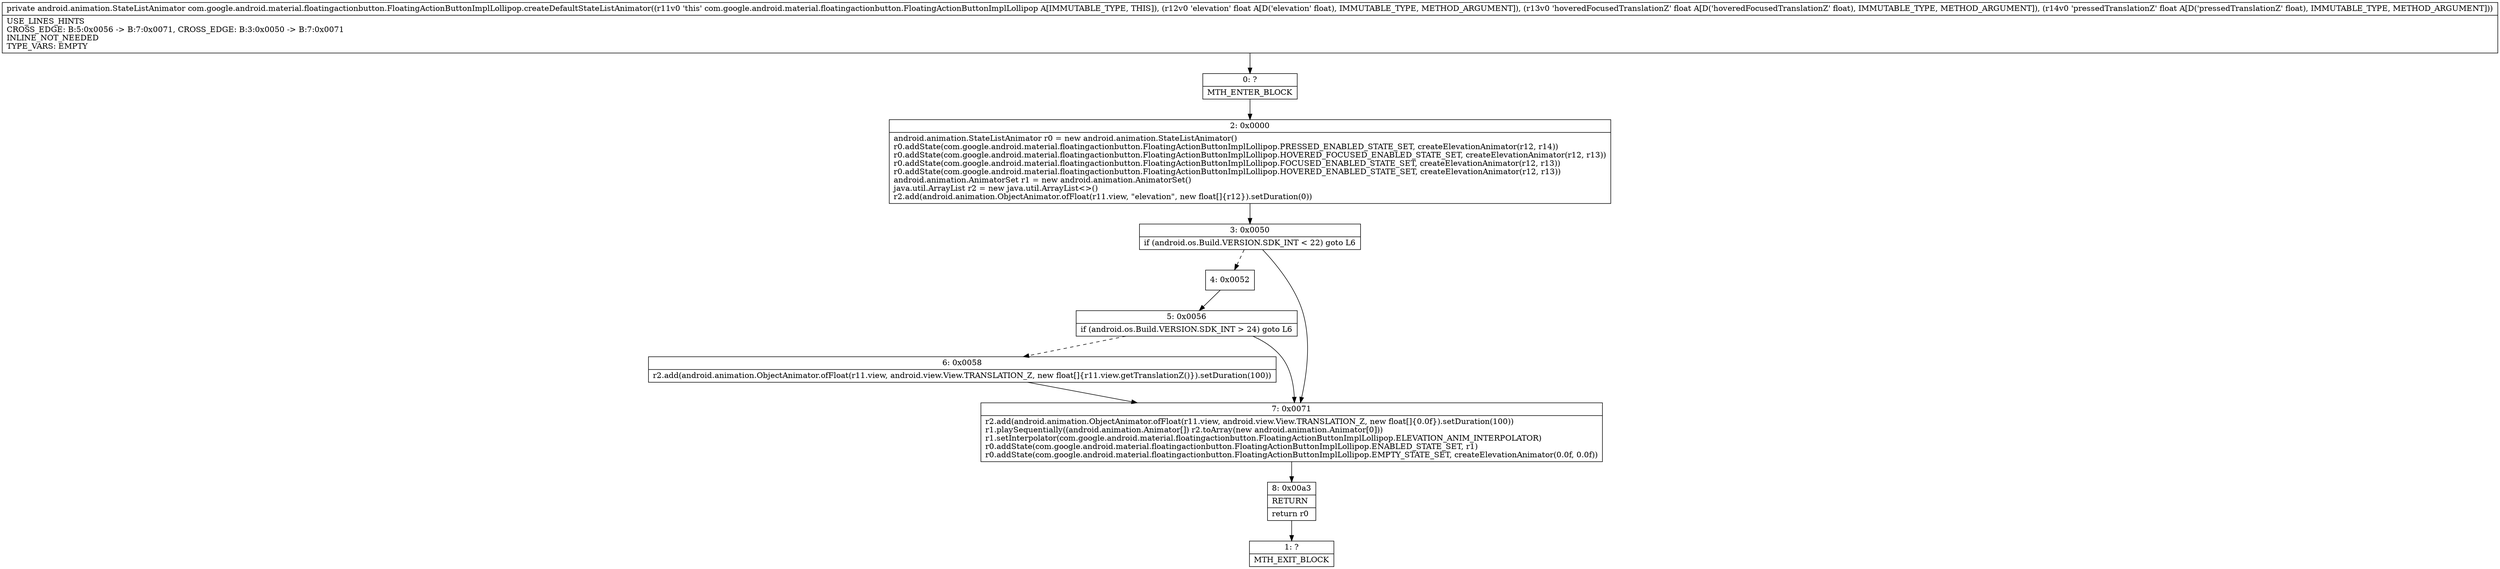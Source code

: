 digraph "CFG forcom.google.android.material.floatingactionbutton.FloatingActionButtonImplLollipop.createDefaultStateListAnimator(FFF)Landroid\/animation\/StateListAnimator;" {
Node_0 [shape=record,label="{0\:\ ?|MTH_ENTER_BLOCK\l}"];
Node_2 [shape=record,label="{2\:\ 0x0000|android.animation.StateListAnimator r0 = new android.animation.StateListAnimator()\lr0.addState(com.google.android.material.floatingactionbutton.FloatingActionButtonImplLollipop.PRESSED_ENABLED_STATE_SET, createElevationAnimator(r12, r14))\lr0.addState(com.google.android.material.floatingactionbutton.FloatingActionButtonImplLollipop.HOVERED_FOCUSED_ENABLED_STATE_SET, createElevationAnimator(r12, r13))\lr0.addState(com.google.android.material.floatingactionbutton.FloatingActionButtonImplLollipop.FOCUSED_ENABLED_STATE_SET, createElevationAnimator(r12, r13))\lr0.addState(com.google.android.material.floatingactionbutton.FloatingActionButtonImplLollipop.HOVERED_ENABLED_STATE_SET, createElevationAnimator(r12, r13))\landroid.animation.AnimatorSet r1 = new android.animation.AnimatorSet()\ljava.util.ArrayList r2 = new java.util.ArrayList\<\>()\lr2.add(android.animation.ObjectAnimator.ofFloat(r11.view, \"elevation\", new float[]\{r12\}).setDuration(0))\l}"];
Node_3 [shape=record,label="{3\:\ 0x0050|if (android.os.Build.VERSION.SDK_INT \< 22) goto L6\l}"];
Node_4 [shape=record,label="{4\:\ 0x0052}"];
Node_5 [shape=record,label="{5\:\ 0x0056|if (android.os.Build.VERSION.SDK_INT \> 24) goto L6\l}"];
Node_6 [shape=record,label="{6\:\ 0x0058|r2.add(android.animation.ObjectAnimator.ofFloat(r11.view, android.view.View.TRANSLATION_Z, new float[]\{r11.view.getTranslationZ()\}).setDuration(100))\l}"];
Node_7 [shape=record,label="{7\:\ 0x0071|r2.add(android.animation.ObjectAnimator.ofFloat(r11.view, android.view.View.TRANSLATION_Z, new float[]\{0.0f\}).setDuration(100))\lr1.playSequentially((android.animation.Animator[]) r2.toArray(new android.animation.Animator[0]))\lr1.setInterpolator(com.google.android.material.floatingactionbutton.FloatingActionButtonImplLollipop.ELEVATION_ANIM_INTERPOLATOR)\lr0.addState(com.google.android.material.floatingactionbutton.FloatingActionButtonImplLollipop.ENABLED_STATE_SET, r1)\lr0.addState(com.google.android.material.floatingactionbutton.FloatingActionButtonImplLollipop.EMPTY_STATE_SET, createElevationAnimator(0.0f, 0.0f))\l}"];
Node_8 [shape=record,label="{8\:\ 0x00a3|RETURN\l|return r0\l}"];
Node_1 [shape=record,label="{1\:\ ?|MTH_EXIT_BLOCK\l}"];
MethodNode[shape=record,label="{private android.animation.StateListAnimator com.google.android.material.floatingactionbutton.FloatingActionButtonImplLollipop.createDefaultStateListAnimator((r11v0 'this' com.google.android.material.floatingactionbutton.FloatingActionButtonImplLollipop A[IMMUTABLE_TYPE, THIS]), (r12v0 'elevation' float A[D('elevation' float), IMMUTABLE_TYPE, METHOD_ARGUMENT]), (r13v0 'hoveredFocusedTranslationZ' float A[D('hoveredFocusedTranslationZ' float), IMMUTABLE_TYPE, METHOD_ARGUMENT]), (r14v0 'pressedTranslationZ' float A[D('pressedTranslationZ' float), IMMUTABLE_TYPE, METHOD_ARGUMENT]))  | USE_LINES_HINTS\lCROSS_EDGE: B:5:0x0056 \-\> B:7:0x0071, CROSS_EDGE: B:3:0x0050 \-\> B:7:0x0071\lINLINE_NOT_NEEDED\lTYPE_VARS: EMPTY\l}"];
MethodNode -> Node_0;Node_0 -> Node_2;
Node_2 -> Node_3;
Node_3 -> Node_4[style=dashed];
Node_3 -> Node_7;
Node_4 -> Node_5;
Node_5 -> Node_6[style=dashed];
Node_5 -> Node_7;
Node_6 -> Node_7;
Node_7 -> Node_8;
Node_8 -> Node_1;
}

